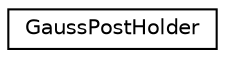 digraph "Graphical Class Hierarchy"
{
  edge [fontname="Helvetica",fontsize="10",labelfontname="Helvetica",labelfontsize="10"];
  node [fontname="Helvetica",fontsize="10",shape=record];
  rankdir="LR";
  Node0 [label="GaussPostHolder",height=0.2,width=0.4,color="black", fillcolor="white", style="filled",URL="$classkaldi_1_1GaussPostHolder.html"];
}
